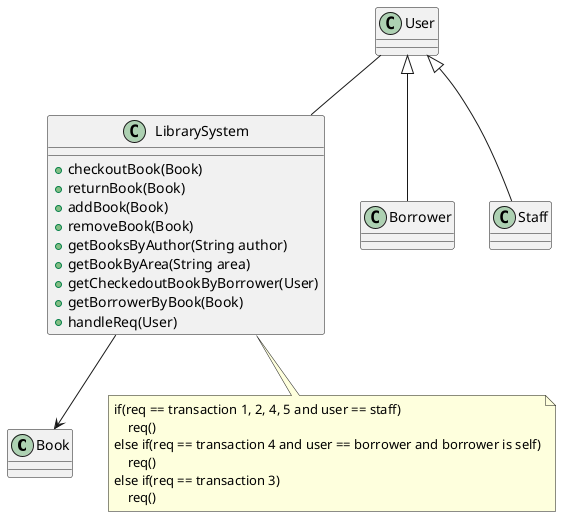 @startuml init3

class Book{

}

class LibrarySystem{
    + checkoutBook(Book)
    + returnBook(Book)
    + addBook(Book)
    + removeBook(Book)
    + getBooksByAuthor(String author)
    + getBookByArea(String area)
    + getCheckedoutBookByBorrower(User)
    + getBorrowerByBook(Book)
    + handleReq(User)
}

LibrarySystem --> Book

class User{

}

together{
    class Staff{

    }

    class Borrower{

    }
}

User -- LibrarySystem
User <|-- Staff
User <|-- Borrower

note bottom of LibrarySystem
if(req == transaction 1, 2, 4, 5 and user == staff)
    req()
else if(req == transaction 4 and user == borrower and borrower is self)
    req()
else if(req == transaction 3)
    req()
end note

@enduml